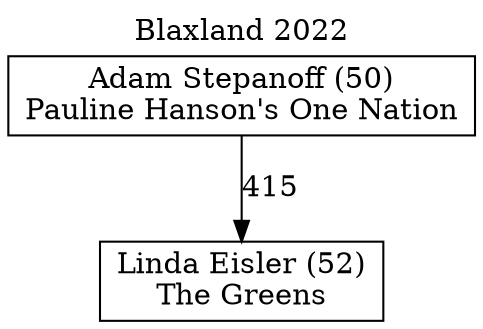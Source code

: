 // House preference flow
digraph "Linda Eisler (52)_Blaxland_2022" {
	graph [label="Blaxland 2022" labelloc=t mclimit=10]
	node [shape=box]
	"Adam Stepanoff (50)" [label="Adam Stepanoff (50)
Pauline Hanson's One Nation"]
	"Linda Eisler (52)" [label="Linda Eisler (52)
The Greens"]
	"Adam Stepanoff (50)" -> "Linda Eisler (52)" [label=415]
}
